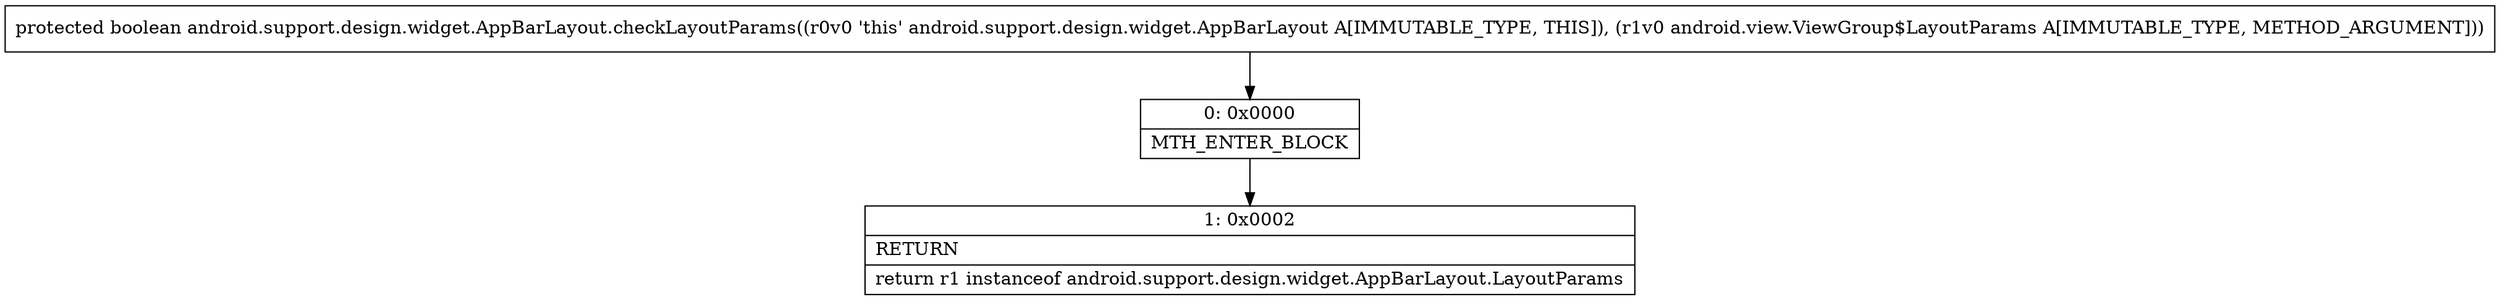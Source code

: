 digraph "CFG forandroid.support.design.widget.AppBarLayout.checkLayoutParams(Landroid\/view\/ViewGroup$LayoutParams;)Z" {
Node_0 [shape=record,label="{0\:\ 0x0000|MTH_ENTER_BLOCK\l}"];
Node_1 [shape=record,label="{1\:\ 0x0002|RETURN\l|return r1 instanceof android.support.design.widget.AppBarLayout.LayoutParams\l}"];
MethodNode[shape=record,label="{protected boolean android.support.design.widget.AppBarLayout.checkLayoutParams((r0v0 'this' android.support.design.widget.AppBarLayout A[IMMUTABLE_TYPE, THIS]), (r1v0 android.view.ViewGroup$LayoutParams A[IMMUTABLE_TYPE, METHOD_ARGUMENT])) }"];
MethodNode -> Node_0;
Node_0 -> Node_1;
}

